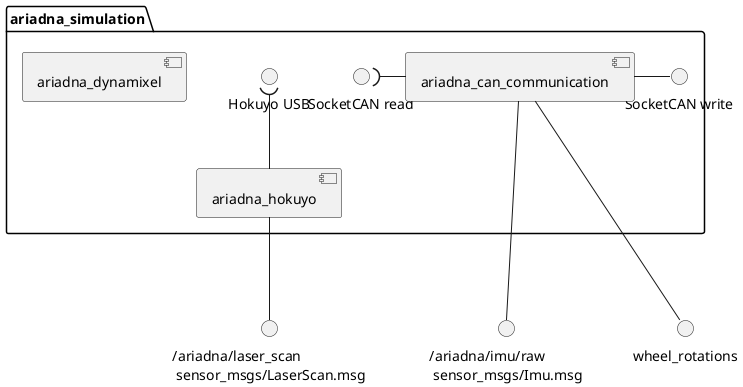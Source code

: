 @startuml ariadna_simulation_component_diagram

' "External" interfaces
() "/ariadna/laser_scan \n \
sensor_msgs/LaserScan.msg" as hokuyo_laser_scan
() "/ariadna/imu/raw \n \
sensor_msgs/Imu.msg" as imu_raw

package ariadna_simulation{

  ' "Internal" interfaces
  () "Hokuyo USB" as hokuyo_usb
  () "SocketCAN read" as socket_can_read
  () "SocketCAN write" as socket_can_write

  ' Components
  [ariadna_can_communication]
  [ariadna_dynamixel]
  [ariadna_hokuyo]

  ' "Internal" connections
  ariadna_can_communication -left-( socket_can_read
  ariadna_can_communication -right-() socket_can_write

  ariadna_hokuyo -up-( hokuyo_usb
}

' "External" connections
ariadna_can_communication -down--() imu_raw
ariadna_can_communication -down--() wheel_rotations

ariadna_hokuyo --() hokuyo_laser_scan

@enduml
